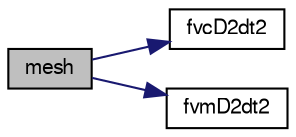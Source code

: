 digraph "mesh"
{
  bgcolor="transparent";
  edge [fontname="FreeSans",fontsize="10",labelfontname="FreeSans",labelfontsize="10"];
  node [fontname="FreeSans",fontsize="10",shape=record];
  rankdir="LR";
  Node117 [label="mesh",height=0.2,width=0.4,color="black", fillcolor="grey75", style="filled", fontcolor="black"];
  Node117 -> Node118 [color="midnightblue",fontsize="10",style="solid",fontname="FreeSans"];
  Node118 [label="fvcD2dt2",height=0.2,width=0.4,color="black",URL="$a22454.html#a1a56bf29050304ab18ab6bc9478588d4"];
  Node117 -> Node119 [color="midnightblue",fontsize="10",style="solid",fontname="FreeSans"];
  Node119 [label="fvmD2dt2",height=0.2,width=0.4,color="black",URL="$a22454.html#a08f3b7053558c61356a0380d9ccd2d04"];
}
